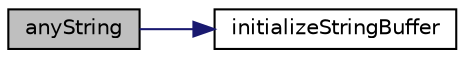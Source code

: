 digraph "anyString"
{
  edge [fontname="Helvetica",fontsize="10",labelfontname="Helvetica",labelfontsize="10"];
  node [fontname="Helvetica",fontsize="10",shape=record];
  rankdir="LR";
  Node0 [label="anyString",height=0.2,width=0.4,color="black", fillcolor="grey75", style="filled", fontcolor="black"];
  Node0 -> Node1 [color="midnightblue",fontsize="10",style="solid",fontname="Helvetica"];
  Node1 [label="initializeStringBuffer",height=0.2,width=0.4,color="black", fillcolor="white", style="filled",URL="$de/df6/meta__modelica_8c.html#a183bbed2bfbc0a4e72a9e507536eae87"];
}
